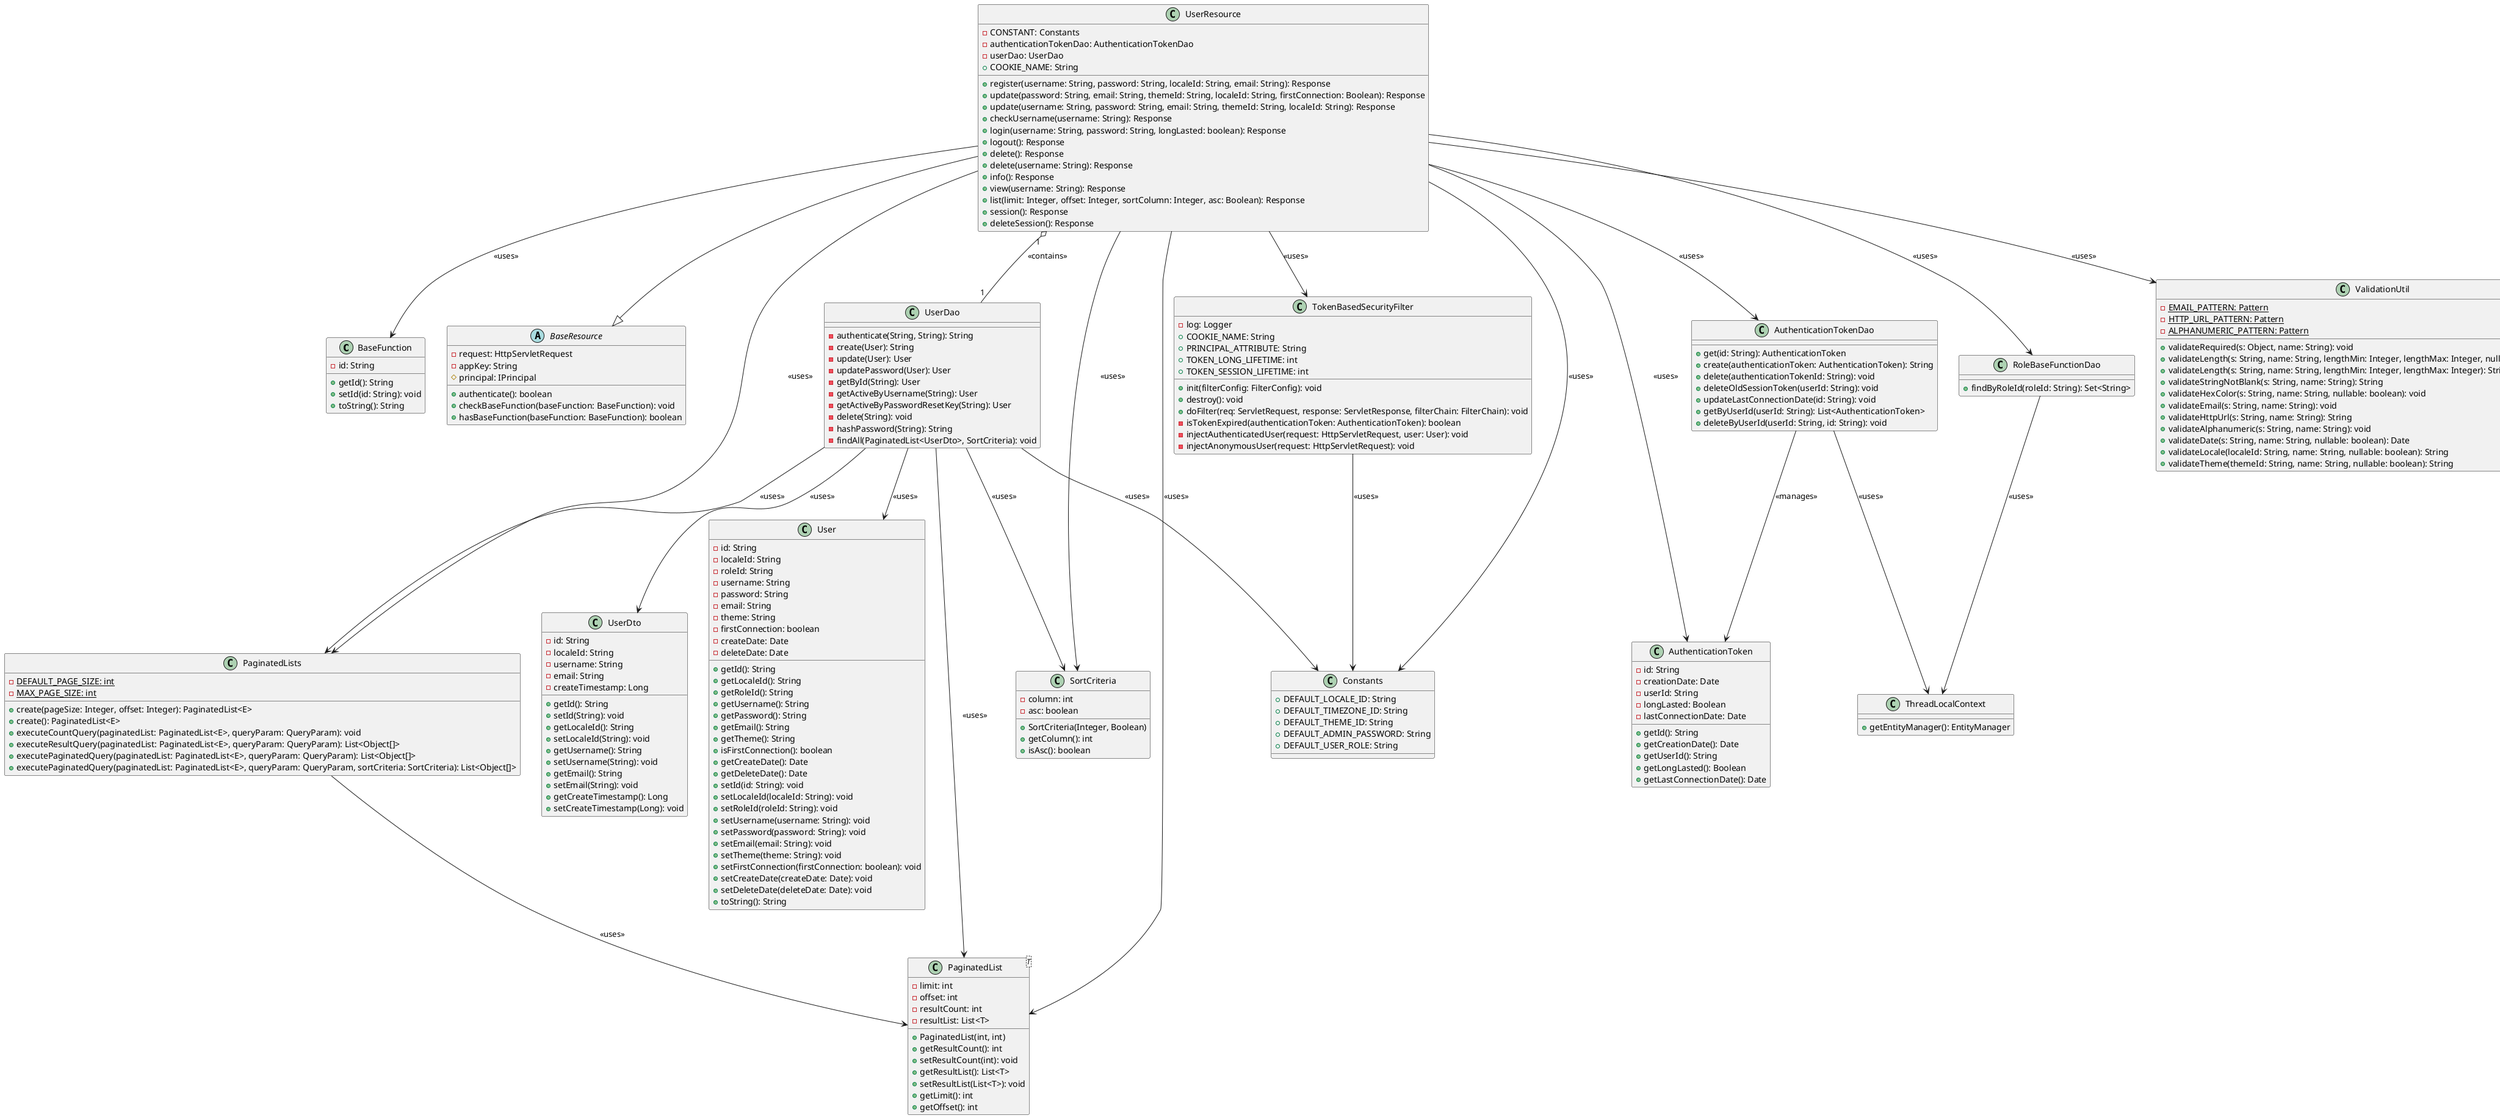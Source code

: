 @startuml User

class BaseFunction {
    - id: String
    + getId(): String
    + setId(id: String): void
    + toString(): String
}

abstract class BaseResource {
    - request: HttpServletRequest
    - appKey: String
    # principal: IPrincipal
    + authenticate(): boolean
    + checkBaseFunction(baseFunction: BaseFunction): void
    + hasBaseFunction(baseFunction: BaseFunction): boolean
}

class User {
  - id: String
  - localeId: String
  - roleId: String
  - username: String
  - password: String
  - email: String
  - theme: String
  - firstConnection: boolean
  - createDate: Date
  - deleteDate: Date
  + getId(): String
  + getLocaleId(): String
  + getRoleId(): String
  + getUsername(): String
  + getPassword(): String
  + getEmail(): String
  + getTheme(): String
  + isFirstConnection(): boolean
  + getCreateDate(): Date
  + getDeleteDate(): Date
  + setId(id: String): void
  + setLocaleId(localeId: String): void
  + setRoleId(roleId: String): void
  + setUsername(username: String): void
  + setPassword(password: String): void
  + setEmail(email: String): void
  + setTheme(theme: String): void
  + setFirstConnection(firstConnection: boolean): void
  + setCreateDate(createDate: Date): void
  + setDeleteDate(deleteDate: Date): void
  + toString(): String
}

class UserDao {
  - authenticate(String, String): String
  - create(User): String
  - update(User): User
  - updatePassword(User): User
  - getById(String): User
  - getActiveByUsername(String): User
  - getActiveByPasswordResetKey(String): User
  - delete(String): void
  - hashPassword(String): String
  - findAll(PaginatedList<UserDto>, SortCriteria): void
}

class UserDto {
  - id: String
  - localeId: String
  - username: String
  - email: String
  - createTimestamp: Long

  + getId(): String
  + setId(String): void
  + getLocaleId(): String
  + setLocaleId(String): void
  + getUsername(): String
  + setUsername(String): void
  + getEmail(): String
  + setEmail(String): void
  + getCreateTimestamp(): Long
  + setCreateTimestamp(Long): void
}

class AuthenticationTokenDao {
    +get(id: String): AuthenticationToken
    +create(authenticationToken: AuthenticationToken): String
    +delete(authenticationTokenId: String): void
    +deleteOldSessionToken(userId: String): void
    +updateLastConnectionDate(id: String): void
    +getByUserId(userId: String): List<AuthenticationToken>
    +deleteByUserId(userId: String, id: String): void
}

class AuthenticationToken {
    -id: String
    -creationDate: Date
    -userId: String
    -longLasted: Boolean
    -lastConnectionDate: Date
    +getId(): String
    +getCreationDate(): Date
    +getUserId(): String
    +getLongLasted(): Boolean
    +getLastConnectionDate(): Date
}

class RoleBaseFunctionDao {
    +findByRoleId(roleId: String): Set<String>
}

class ThreadLocalContext {
    +getEntityManager(): EntityManager
}

class ValidationUtil {
  {static} -EMAIL_PATTERN: Pattern
  {static} -HTTP_URL_PATTERN: Pattern
  {static} -ALPHANUMERIC_PATTERN: Pattern
  + validateRequired(s: Object, name: String): void
  + validateLength(s: String, name: String, lengthMin: Integer, lengthMax: Integer, nullable: boolean): String
  + validateLength(s: String, name: String, lengthMin: Integer, lengthMax: Integer): String
  + validateStringNotBlank(s: String, name: String): String
  + validateHexColor(s: String, name: String, nullable: boolean): void
  + validateEmail(s: String, name: String): void
  + validateHttpUrl(s: String, name: String): String
  + validateAlphanumeric(s: String, name: String): void
  + validateDate(s: String, name: String, nullable: boolean): Date
  + validateLocale(localeId: String, name: String, nullable: boolean): String
  + validateTheme(themeId: String, name: String, nullable: boolean): String
}

class TokenBasedSecurityFilter {
    -log: Logger
    +COOKIE_NAME: String
    +PRINCIPAL_ATTRIBUTE: String
    +TOKEN_LONG_LIFETIME: int
    +TOKEN_SESSION_LIFETIME: int
    +init(filterConfig: FilterConfig): void
    +destroy(): void
    +doFilter(req: ServletRequest, response: ServletResponse, filterChain: FilterChain): void
    -isTokenExpired(authenticationToken: AuthenticationToken): boolean
    -injectAuthenticatedUser(request: HttpServletRequest, user: User): void
    -injectAnonymousUser(request: HttpServletRequest): void
}

class SortCriteria {
  - column: int
  - asc: boolean

  + SortCriteria(Integer, Boolean)
  + getColumn(): int
  + isAsc(): boolean
}

class PaginatedList<T> {
  - limit: int
  - offset: int
  - resultCount: int
  - resultList: List<T>

  + PaginatedList(int, int)
  + getResultCount(): int
  + setResultCount(int): void
  + getResultList(): List<T>
  + setResultList(List<T>): void
  + getLimit(): int
  + getOffset(): int
}

class PaginatedLists {
    {static} -DEFAULT_PAGE_SIZE: int
    {static} -MAX_PAGE_SIZE: int
    + create(pageSize: Integer, offset: Integer): PaginatedList<E>
    + create(): PaginatedList<E>
    + executeCountQuery(paginatedList: PaginatedList<E>, queryParam: QueryParam): void
    + executeResultQuery(paginatedList: PaginatedList<E>, queryParam: QueryParam): List<Object[]>
    + executePaginatedQuery(paginatedList: PaginatedList<E>, queryParam: QueryParam): List<Object[]>
    + executePaginatedQuery(paginatedList: PaginatedList<E>, queryParam: QueryParam, sortCriteria: SortCriteria): List<Object[]>
}

class UserResource {
    -CONSTANT: Constants
    -authenticationTokenDao: AuthenticationTokenDao
    -userDao: UserDao
    +COOKIE_NAME: String
    +register(username: String, password: String, localeId: String, email: String): Response
    +update(password: String, email: String, themeId: String, localeId: String, firstConnection: Boolean): Response
    +update(username: String, password: String, email: String, themeId: String, localeId: String): Response
    +checkUsername(username: String): Response
    +login(username: String, password: String, longLasted: boolean): Response
    +logout(): Response
    +delete(): Response
    +delete(username: String): Response
    +info(): Response
    +view(username: String): Response
    +list(limit: Integer, offset: Integer, sortColumn: Integer, asc: Boolean): Response
    +session(): Response
    +deleteSession(): Response
}

class Constants {
    +DEFAULT_LOCALE_ID: String
    +DEFAULT_TIMEZONE_ID: String
    +DEFAULT_THEME_ID: String
    +DEFAULT_ADMIN_PASSWORD: String
    +DEFAULT_USER_ROLE: String
}


UserDao --> User : <<uses>>
UserDao --> SortCriteria : <<uses>>
UserDao --> PaginatedList : <<uses>>
UserDao --> PaginatedLists : <<uses>>
UserDao --> UserDto : <<uses>>
UserDao --> Constants : <<uses>>

UserResource --|> BaseResource
UserResource --> ValidationUtil : <<uses>>
UserResource "1" o-- "1" UserDao : <<contains>>
UserResource --> AuthenticationToken : <<uses>>
UserResource --> AuthenticationTokenDao : <<uses>>
UserResource --> BaseFunction : <<uses>>
UserResource --> RoleBaseFunctionDao : <<uses>>
UserResource --> TokenBasedSecurityFilter : <<uses>>
UserResource --> PaginatedList : <<uses>>
UserResource --> PaginatedLists : <<uses>>
UserResource --> Constants : <<uses>>
UserResource --> SortCriteria : <<uses>>

AuthenticationTokenDao --> ThreadLocalContext : <<uses>>
AuthenticationTokenDao --> AuthenticationToken : <<manages>>

RoleBaseFunctionDao --> ThreadLocalContext : <<uses>>

TokenBasedSecurityFilter --> Constants : <<uses>>

PaginatedLists --> PaginatedList : <<uses>>

@enduml